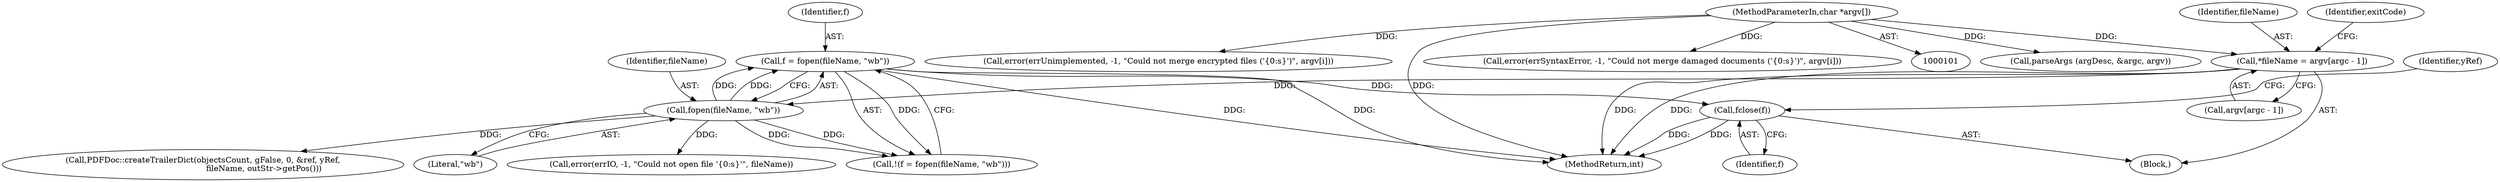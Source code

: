 digraph "0_poppler_5c9b08a875b07853be6c44e43ff5f7f059df666a@API" {
"1001084" [label="(Call,fclose(f))"];
"1000284" [label="(Call,f = fopen(fileName, \"wb\"))"];
"1000286" [label="(Call,fopen(fileName, \"wb\"))"];
"1000132" [label="(Call,*fileName = argv[argc - 1])"];
"1000103" [label="(MethodParameterIn,char *argv[])"];
"1000290" [label="(Call,error(errIO, -1, \"Could not open file '{0:s}'\", fileName))"];
"1000283" [label="(Call,!(f = fopen(fileName, \"wb\")))"];
"1000146" [label="(Call,parseArgs (argDesc, &argc, argv))"];
"1000286" [label="(Call,fopen(fileName, \"wb\"))"];
"1001084" [label="(Call,fclose(f))"];
"1000285" [label="(Identifier,f)"];
"1000287" [label="(Identifier,fileName)"];
"1000258" [label="(Call,error(errUnimplemented, -1, \"Could not merge encrypted files ('{0:s}')\", argv[i]))"];
"1001085" [label="(Identifier,f)"];
"1000284" [label="(Call,f = fopen(fileName, \"wb\"))"];
"1000271" [label="(Call,error(errSyntaxError, -1, \"Could not merge damaged documents ('{0:s}')\", argv[i]))"];
"1000288" [label="(Literal,\"wb\")"];
"1000134" [label="(Call,argv[argc - 1])"];
"1001120" [label="(MethodReturn,int)"];
"1001087" [label="(Identifier,yRef)"];
"1000132" [label="(Call,*fileName = argv[argc - 1])"];
"1000141" [label="(Identifier,exitCode)"];
"1000104" [label="(Block,)"];
"1000133" [label="(Identifier,fileName)"];
"1000103" [label="(MethodParameterIn,char *argv[])"];
"1001063" [label="(Call,PDFDoc::createTrailerDict(objectsCount, gFalse, 0, &ref, yRef,\n                                                fileName, outStr->getPos()))"];
"1001084" -> "1000104"  [label="AST: "];
"1001084" -> "1001085"  [label="CFG: "];
"1001085" -> "1001084"  [label="AST: "];
"1001087" -> "1001084"  [label="CFG: "];
"1001084" -> "1001120"  [label="DDG: "];
"1001084" -> "1001120"  [label="DDG: "];
"1000284" -> "1001084"  [label="DDG: "];
"1000284" -> "1000283"  [label="AST: "];
"1000284" -> "1000286"  [label="CFG: "];
"1000285" -> "1000284"  [label="AST: "];
"1000286" -> "1000284"  [label="AST: "];
"1000283" -> "1000284"  [label="CFG: "];
"1000284" -> "1001120"  [label="DDG: "];
"1000284" -> "1001120"  [label="DDG: "];
"1000284" -> "1000283"  [label="DDG: "];
"1000286" -> "1000284"  [label="DDG: "];
"1000286" -> "1000284"  [label="DDG: "];
"1000286" -> "1000288"  [label="CFG: "];
"1000287" -> "1000286"  [label="AST: "];
"1000288" -> "1000286"  [label="AST: "];
"1000286" -> "1000283"  [label="DDG: "];
"1000286" -> "1000283"  [label="DDG: "];
"1000132" -> "1000286"  [label="DDG: "];
"1000286" -> "1000290"  [label="DDG: "];
"1000286" -> "1001063"  [label="DDG: "];
"1000132" -> "1000104"  [label="AST: "];
"1000132" -> "1000134"  [label="CFG: "];
"1000133" -> "1000132"  [label="AST: "];
"1000134" -> "1000132"  [label="AST: "];
"1000141" -> "1000132"  [label="CFG: "];
"1000132" -> "1001120"  [label="DDG: "];
"1000132" -> "1001120"  [label="DDG: "];
"1000103" -> "1000132"  [label="DDG: "];
"1000103" -> "1000101"  [label="AST: "];
"1000103" -> "1001120"  [label="DDG: "];
"1000103" -> "1000146"  [label="DDG: "];
"1000103" -> "1000258"  [label="DDG: "];
"1000103" -> "1000271"  [label="DDG: "];
}
